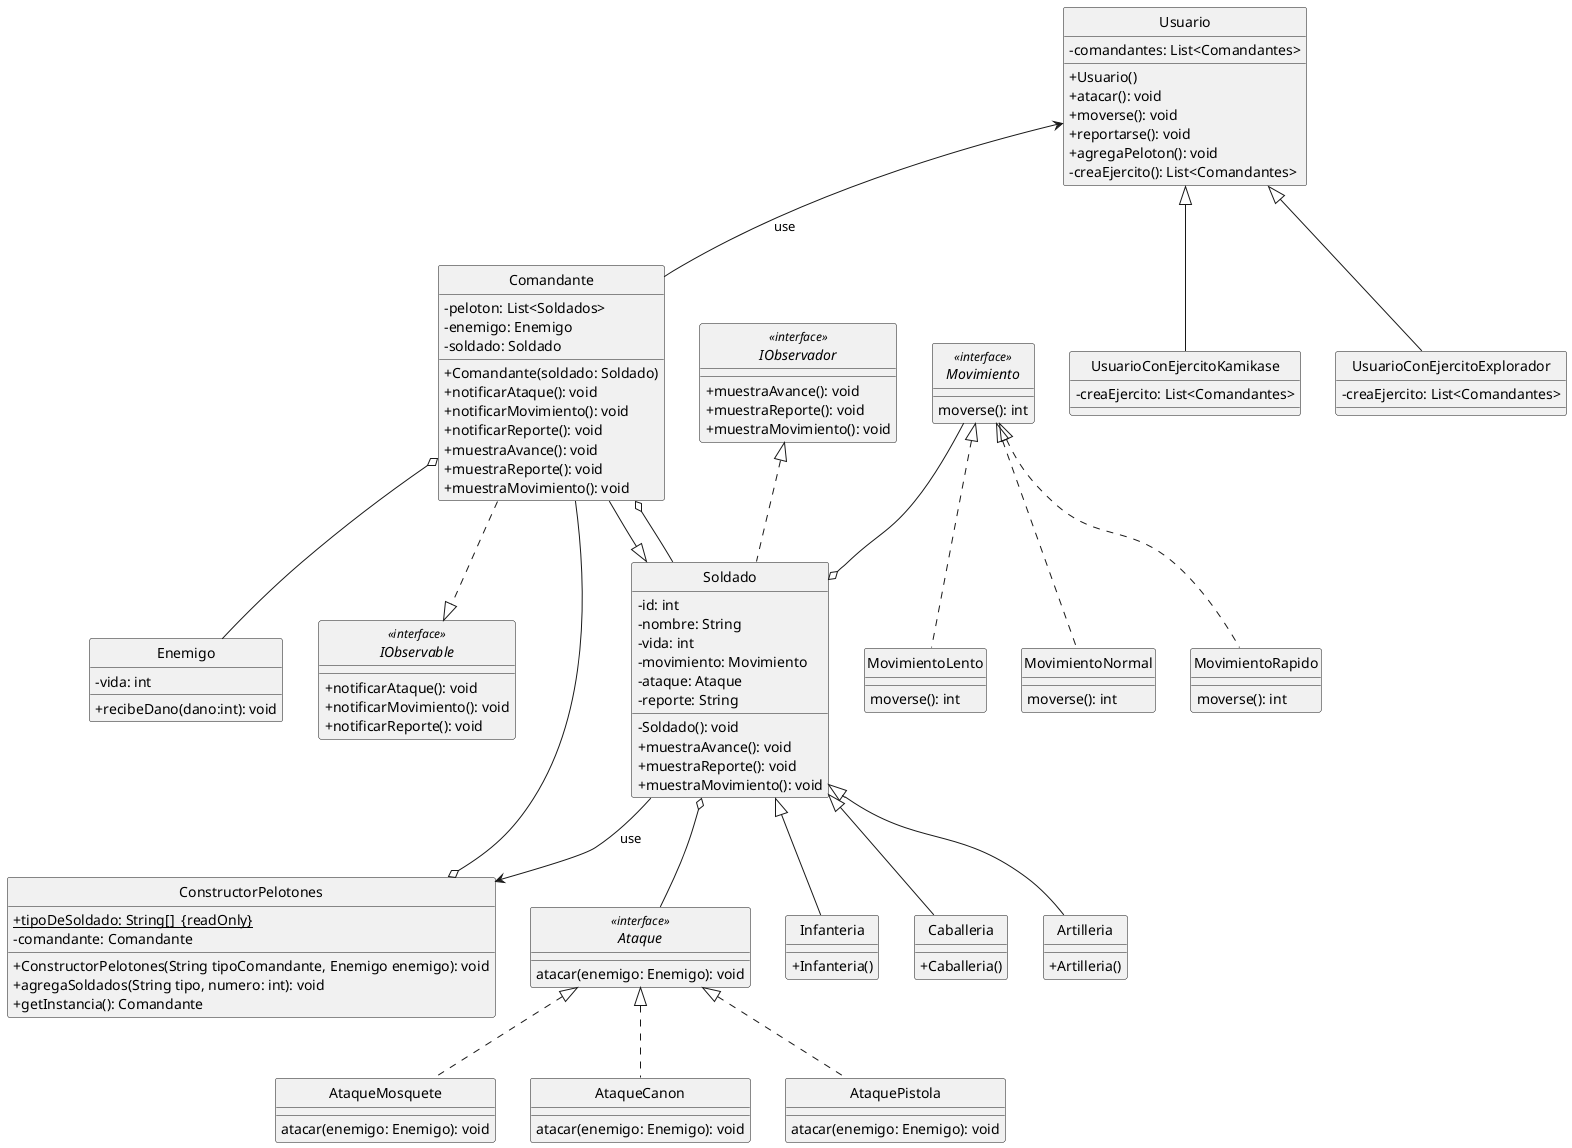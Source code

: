 @startuml DiagramaClases
skinparam classAttributeIconSize 0
hide circle
/'-----Clases y subclases de soldado----'/
class Soldado {
    -id: int
    -nombre: String
    -vida: int
    -movimiento: Movimiento
    -ataque: Ataque
    -reporte: String
    /'-----Metodos----'/
    -Soldado(): void
    +muestraAvance(): void
    +muestraReporte(): void
    +muestraMovimiento(): void
}

class Infanteria{
    +Infanteria()
}


class Caballeria{
    +Caballeria()
}

class Artilleria{
    +Artilleria()
}

Soldado <|-- Infanteria
Soldado <|-- Caballeria
Soldado <|-- Artilleria

/'-----Strategy Movimiento----'/
interface Movimiento<<interface>>{
    moverse(): int
}

class MovimientoLento{
    moverse(): int
}

class MovimientoNormal{
    moverse(): int
}

class MovimientoRapido{
    moverse(): int
}
Movimiento <|.. MovimientoLento
Movimiento <|.. MovimientoNormal
Movimiento <|.. MovimientoRapido

Movimiento --o Soldado

/'-----Strategy Ataque----'/
interface Ataque<<interface>>{
    atacar(enemigo: Enemigo): void
}

class AtaqueMosquete{
    atacar(enemigo: Enemigo): void
}

class AtaqueCanon{
    atacar(enemigo: Enemigo): void
}

class AtaquePistola{
    atacar(enemigo: Enemigo): void
}

Ataque <|.. AtaqueMosquete
Ataque <|.. AtaqueCanon
Ataque <|.. AtaquePistola

Soldado o-- Ataque

/'-----Comandante----'/

class Comandante{
    -peloton: List<Soldados>
    -enemigo: Enemigo
    -soldado: Soldado
    +Comandante(soldado: Soldado)
    +notificarAtaque(): void
    +notificarMovimiento(): void
    +notificarReporte(): void
    +muestraAvance(): void
    +muestraReporte(): void
    +muestraMovimiento(): void
}

class Enemigo{
    -vida: int
    +recibeDano(dano:int): void
}

interface IObservable<<interface>>{
    +notificarAtaque(): void
    +notificarMovimiento(): void
    +notificarReporte(): void
}

interface IObservador<<interface>>{
    +muestraAvance(): void
    +muestraReporte(): void
    +muestraMovimiento(): void
}

Comandante --|> Soldado
Comandante o-- Soldado
Comandante ..|> IObservable
IObservador <|.. Soldado
Comandante o-- Enemigo

/'-----BuilderPelotones----'/

class ConstructorPelotones{
    +{static}tipoDeSoldado: String[]  {readOnly}
    -comandante: Comandante
    +ConstructorPelotones(String tipoComandante, Enemigo enemigo): void
    +agregaSoldados(String tipo, numero: int): void
    +getInstancia(): Comandante
}

Comandante --o ConstructorPelotones 
Soldado -->ConstructorPelotones :use

class Usuario{
    -comandantes: List<Comandantes>
    +Usuario()
    +atacar(): void
    +moverse(): void
    +reportarse(): void
    +agregaPeloton(): void
    -creaEjercito(): List<Comandantes>
}

class UsuarioConEjercitoKamikase{
    -creaEjercito: List<Comandantes>
}


class UsuarioConEjercitoExplorador{
    -creaEjercito: List<Comandantes>
}
Usuario <-- Comandante: use 
Usuario <|-- UsuarioConEjercitoKamikase
Usuario <|-- UsuarioConEjercitoExplorador 
@enduml